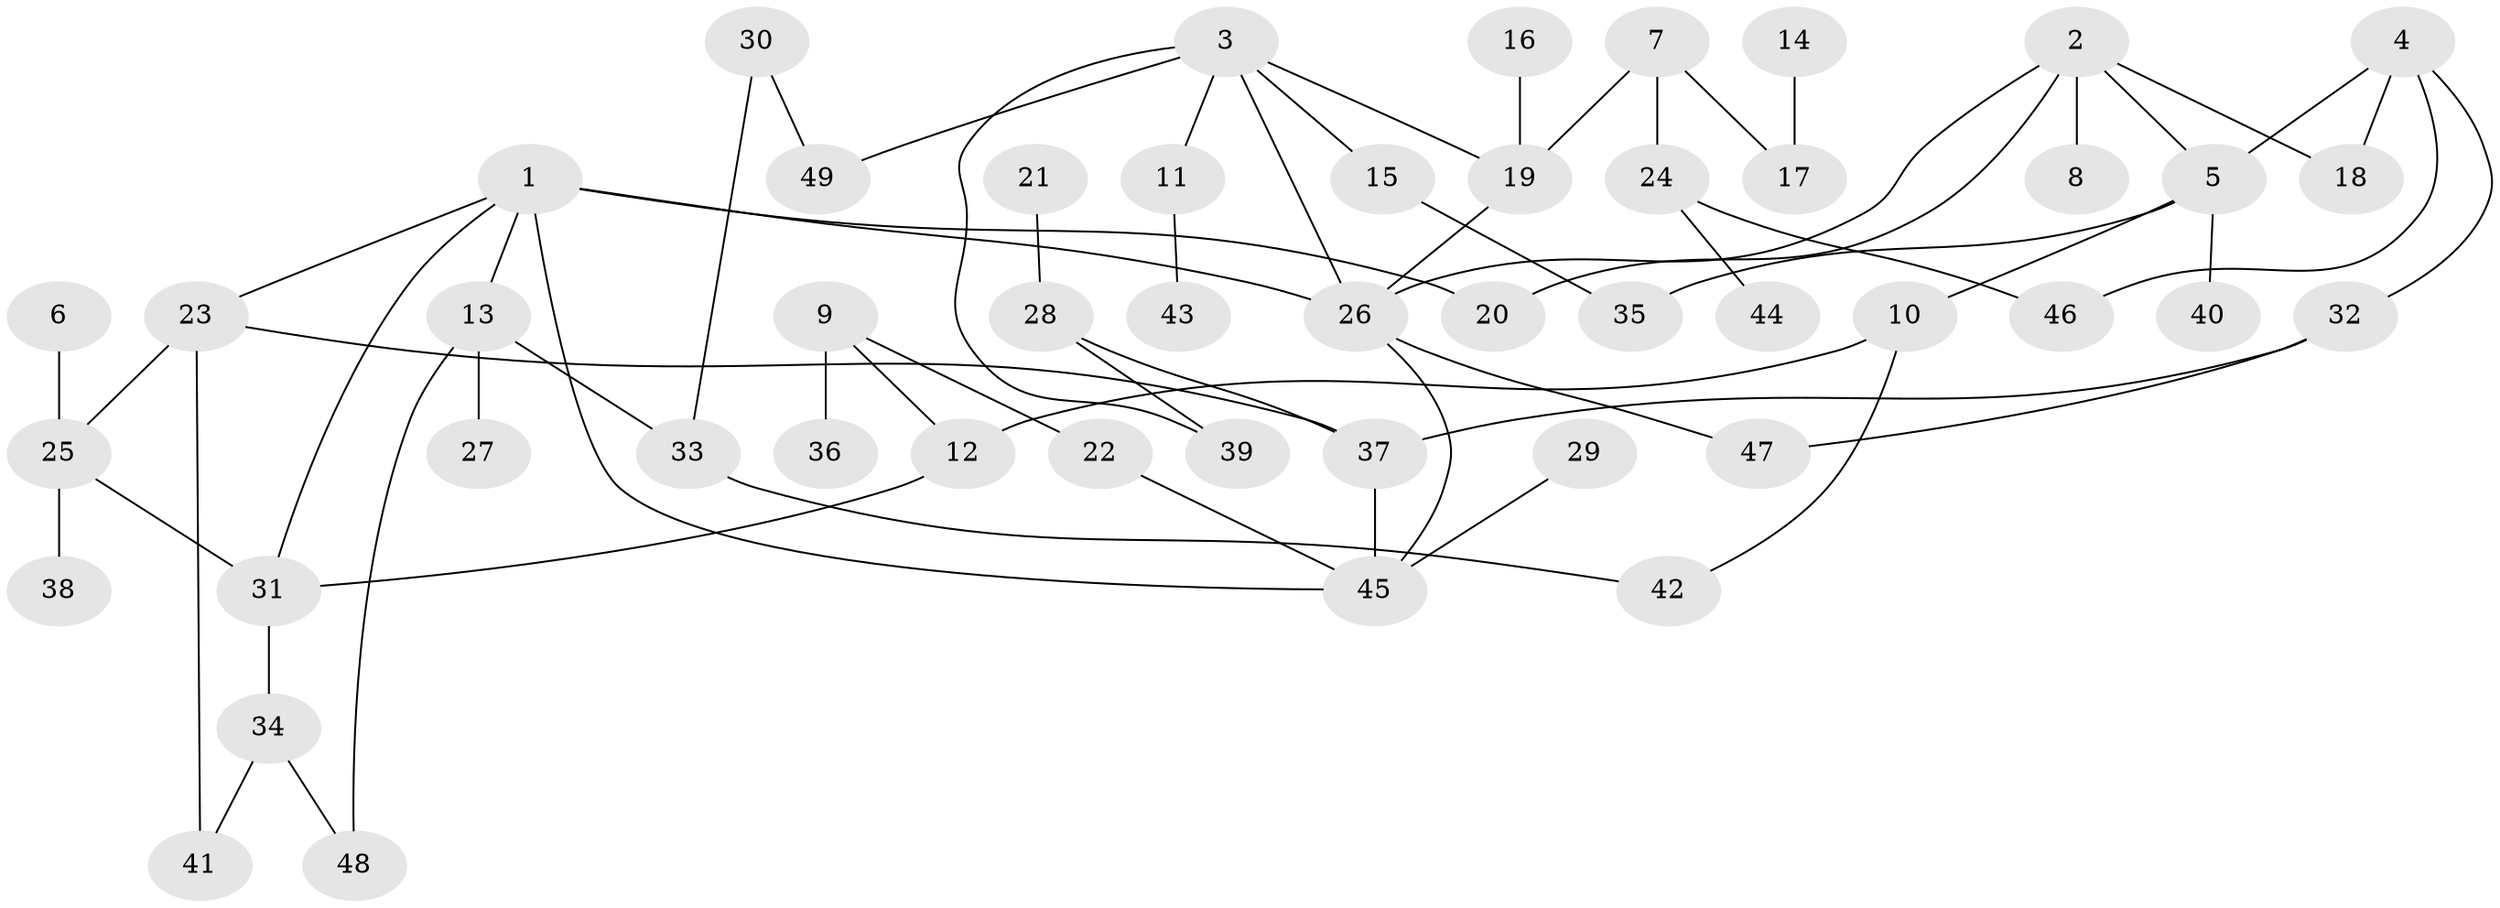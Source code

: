 // original degree distribution, {1: 0.3877551020408163, 7: 0.030612244897959183, 5: 0.030612244897959183, 6: 0.02040816326530612, 3: 0.16326530612244897, 4: 0.11224489795918367, 2: 0.25510204081632654}
// Generated by graph-tools (version 1.1) at 2025/36/03/04/25 23:36:08]
// undirected, 49 vertices, 65 edges
graph export_dot {
  node [color=gray90,style=filled];
  1;
  2;
  3;
  4;
  5;
  6;
  7;
  8;
  9;
  10;
  11;
  12;
  13;
  14;
  15;
  16;
  17;
  18;
  19;
  20;
  21;
  22;
  23;
  24;
  25;
  26;
  27;
  28;
  29;
  30;
  31;
  32;
  33;
  34;
  35;
  36;
  37;
  38;
  39;
  40;
  41;
  42;
  43;
  44;
  45;
  46;
  47;
  48;
  49;
  1 -- 13 [weight=1.0];
  1 -- 20 [weight=1.0];
  1 -- 23 [weight=1.0];
  1 -- 26 [weight=1.0];
  1 -- 31 [weight=1.0];
  1 -- 45 [weight=1.0];
  2 -- 5 [weight=1.0];
  2 -- 8 [weight=1.0];
  2 -- 18 [weight=1.0];
  2 -- 20 [weight=1.0];
  2 -- 26 [weight=1.0];
  3 -- 11 [weight=1.0];
  3 -- 15 [weight=1.0];
  3 -- 19 [weight=1.0];
  3 -- 26 [weight=1.0];
  3 -- 39 [weight=1.0];
  3 -- 49 [weight=1.0];
  4 -- 5 [weight=1.0];
  4 -- 18 [weight=1.0];
  4 -- 32 [weight=1.0];
  4 -- 46 [weight=1.0];
  5 -- 10 [weight=1.0];
  5 -- 35 [weight=1.0];
  5 -- 40 [weight=1.0];
  6 -- 25 [weight=1.0];
  7 -- 17 [weight=1.0];
  7 -- 19 [weight=1.0];
  7 -- 24 [weight=1.0];
  9 -- 12 [weight=1.0];
  9 -- 22 [weight=1.0];
  9 -- 36 [weight=1.0];
  10 -- 12 [weight=1.0];
  10 -- 42 [weight=1.0];
  11 -- 43 [weight=1.0];
  12 -- 31 [weight=1.0];
  13 -- 27 [weight=1.0];
  13 -- 33 [weight=1.0];
  13 -- 48 [weight=1.0];
  14 -- 17 [weight=1.0];
  15 -- 35 [weight=1.0];
  16 -- 19 [weight=1.0];
  19 -- 26 [weight=1.0];
  21 -- 28 [weight=1.0];
  22 -- 45 [weight=1.0];
  23 -- 25 [weight=1.0];
  23 -- 37 [weight=1.0];
  23 -- 41 [weight=1.0];
  24 -- 44 [weight=1.0];
  24 -- 46 [weight=1.0];
  25 -- 31 [weight=1.0];
  25 -- 38 [weight=1.0];
  26 -- 45 [weight=1.0];
  26 -- 47 [weight=1.0];
  28 -- 37 [weight=1.0];
  28 -- 39 [weight=1.0];
  29 -- 45 [weight=1.0];
  30 -- 33 [weight=1.0];
  30 -- 49 [weight=1.0];
  31 -- 34 [weight=1.0];
  32 -- 37 [weight=1.0];
  32 -- 47 [weight=1.0];
  33 -- 42 [weight=1.0];
  34 -- 41 [weight=1.0];
  34 -- 48 [weight=1.0];
  37 -- 45 [weight=1.0];
}
